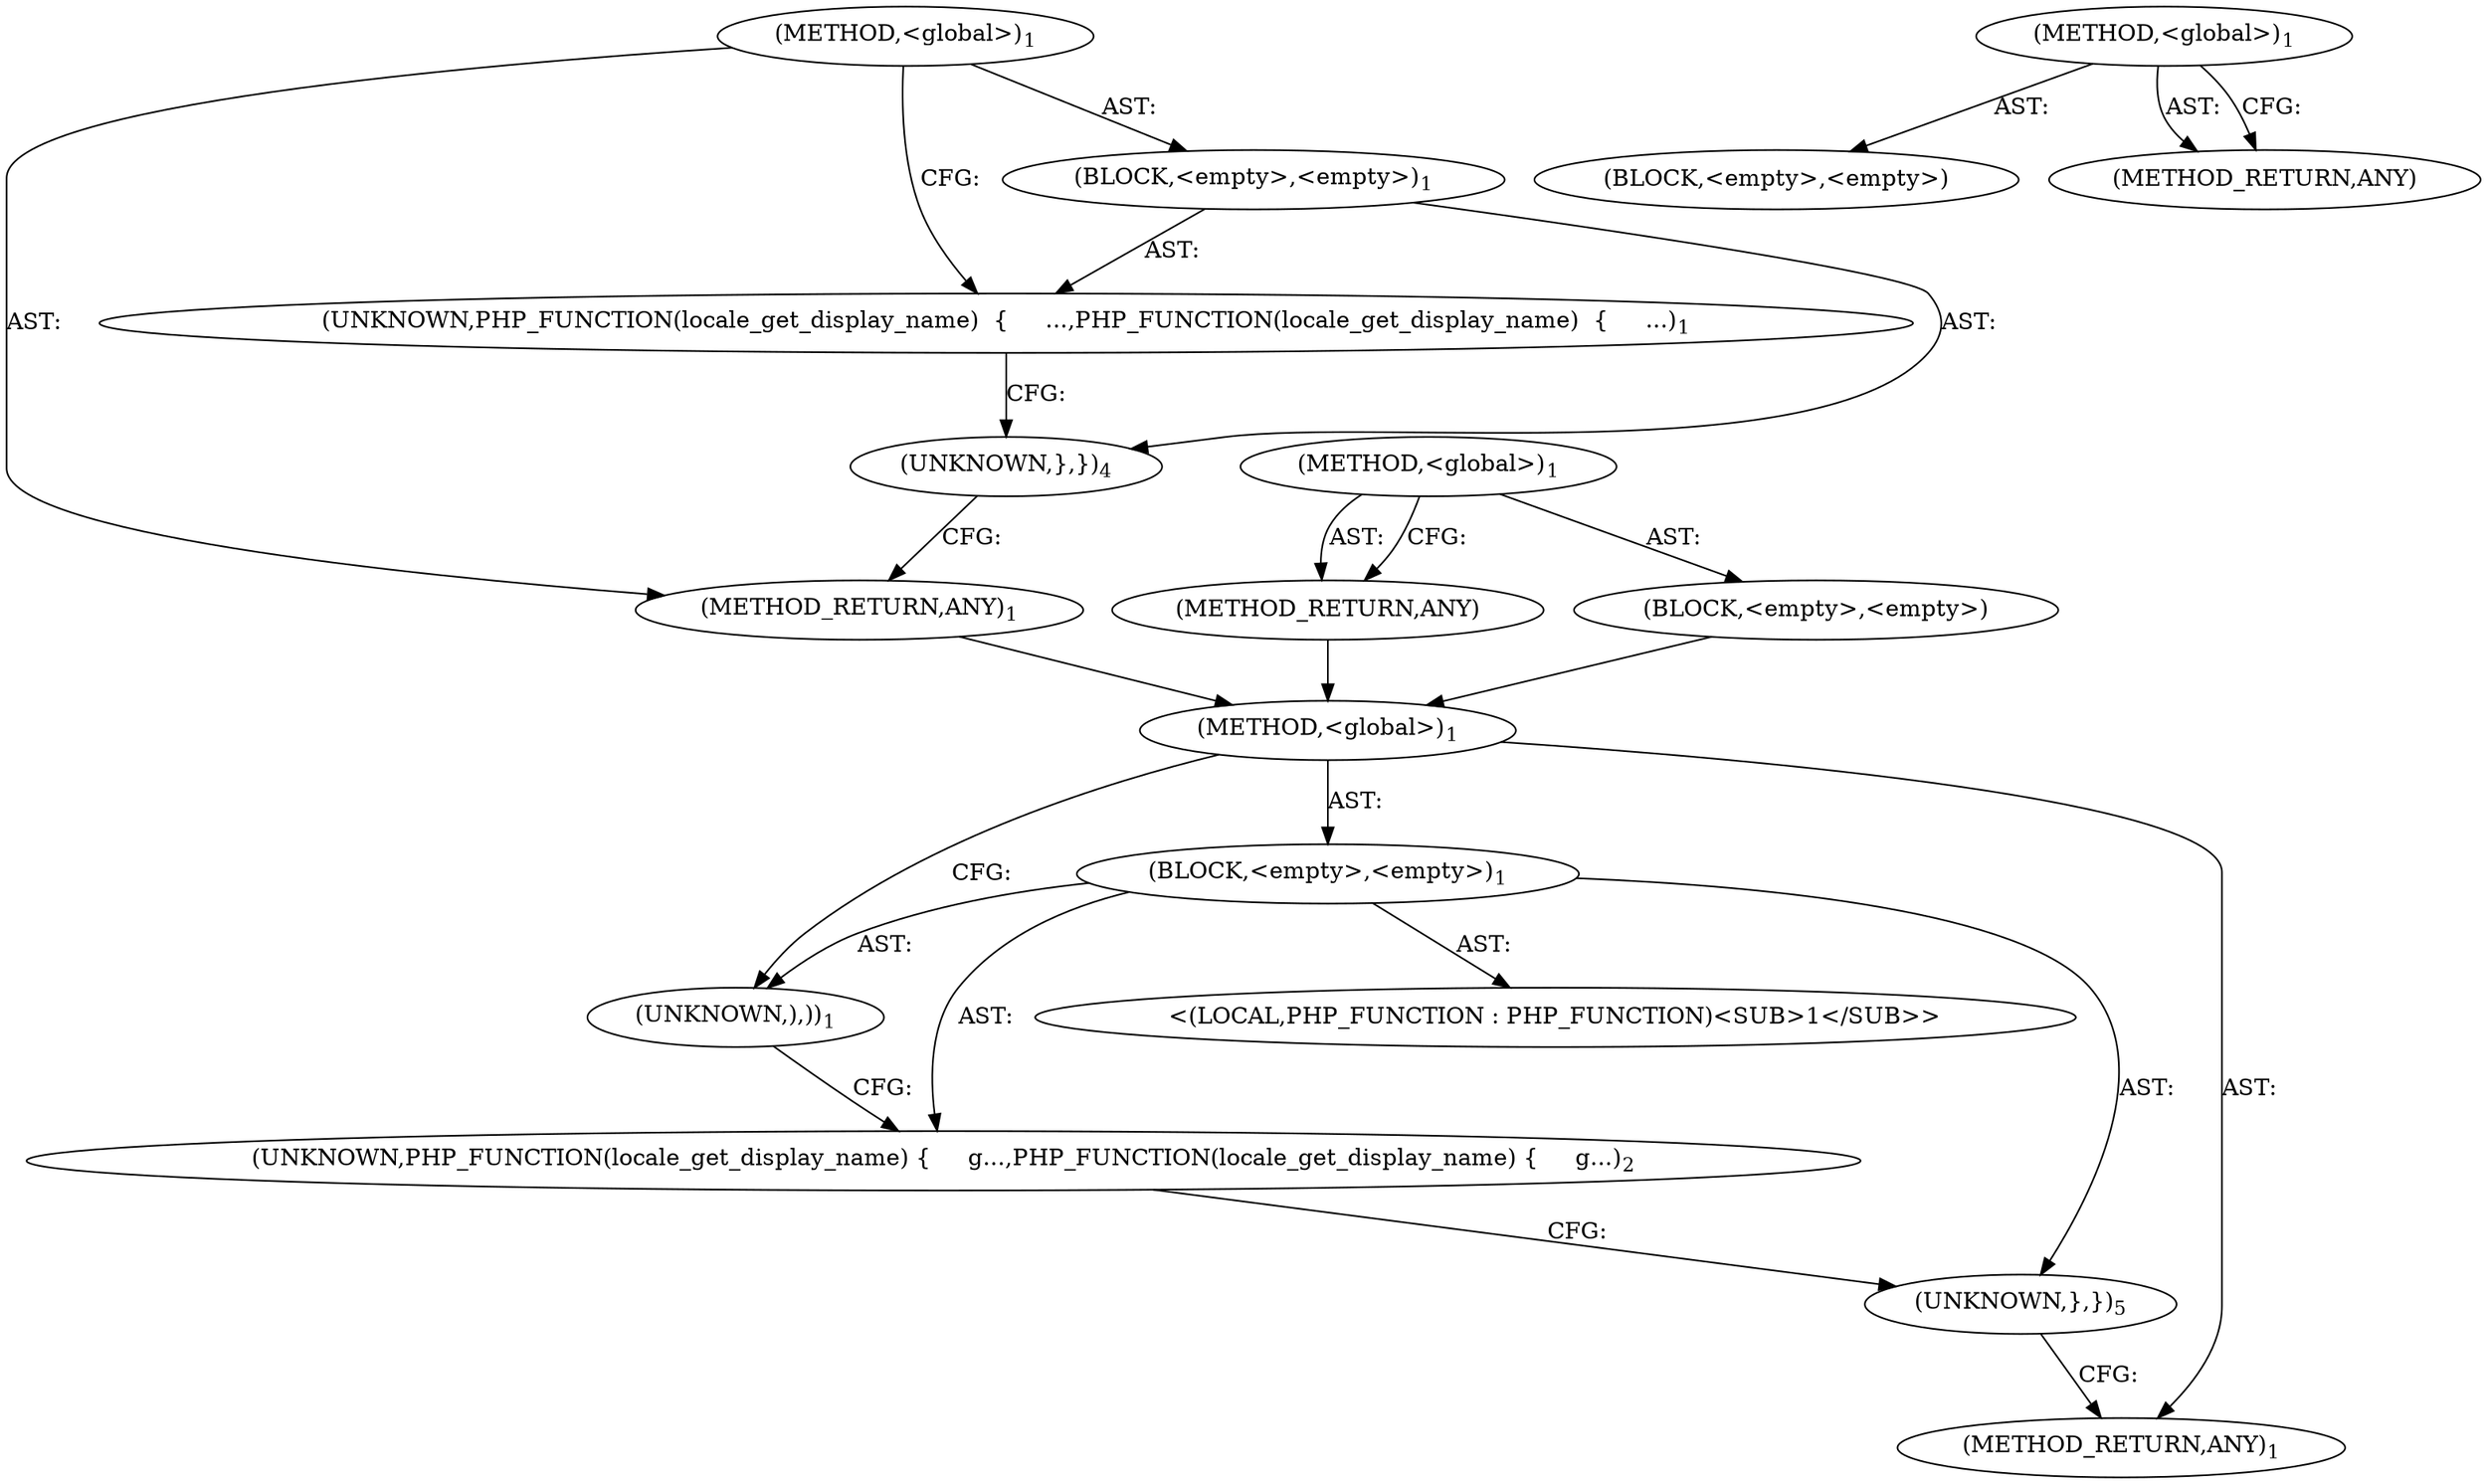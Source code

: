 digraph "&lt;global&gt;" {
vulnerable_6 [label=<(METHOD,&lt;global&gt;)<SUB>1</SUB>>];
vulnerable_7 [label=<(BLOCK,&lt;empty&gt;,&lt;empty&gt;)<SUB>1</SUB>>];
vulnerable_8 [label=<(UNKNOWN,PHP_FUNCTION(locale_get_display_name) 
 {
     ...,PHP_FUNCTION(locale_get_display_name) 
 {
     ...)<SUB>1</SUB>>];
vulnerable_9 [label=<(UNKNOWN,},})<SUB>4</SUB>>];
vulnerable_10 [label=<(METHOD_RETURN,ANY)<SUB>1</SUB>>];
vulnerable_15 [label=<(METHOD,&lt;global&gt;)<SUB>1</SUB>>];
vulnerable_16 [label=<(BLOCK,&lt;empty&gt;,&lt;empty&gt;)>];
vulnerable_17 [label=<(METHOD_RETURN,ANY)>];
fixed_6 [label=<(METHOD,&lt;global&gt;)<SUB>1</SUB>>];
fixed_7 [label=<(BLOCK,&lt;empty&gt;,&lt;empty&gt;)<SUB>1</SUB>>];
fixed_8 [label="<(LOCAL,PHP_FUNCTION : PHP_FUNCTION)<SUB>1</SUB>>"];
fixed_9 [label=<(UNKNOWN,),))<SUB>1</SUB>>];
fixed_10 [label=<(UNKNOWN,PHP_FUNCTION(locale_get_display_name)
 {
     g...,PHP_FUNCTION(locale_get_display_name)
 {
     g...)<SUB>2</SUB>>];
fixed_11 [label=<(UNKNOWN,},})<SUB>5</SUB>>];
fixed_12 [label=<(METHOD_RETURN,ANY)<SUB>1</SUB>>];
fixed_19 [label=<(METHOD,&lt;global&gt;)<SUB>1</SUB>>];
fixed_20 [label=<(BLOCK,&lt;empty&gt;,&lt;empty&gt;)>];
fixed_21 [label=<(METHOD_RETURN,ANY)>];
vulnerable_6 -> vulnerable_7  [key=0, label="AST: "];
vulnerable_6 -> vulnerable_10  [key=0, label="AST: "];
vulnerable_6 -> vulnerable_8  [key=0, label="CFG: "];
vulnerable_7 -> vulnerable_8  [key=0, label="AST: "];
vulnerable_7 -> vulnerable_9  [key=0, label="AST: "];
vulnerable_8 -> vulnerable_9  [key=0, label="CFG: "];
vulnerable_9 -> vulnerable_10  [key=0, label="CFG: "];
vulnerable_10 -> fixed_6  [key=0];
vulnerable_15 -> vulnerable_16  [key=0, label="AST: "];
vulnerable_15 -> vulnerable_17  [key=0, label="AST: "];
vulnerable_15 -> vulnerable_17  [key=1, label="CFG: "];
vulnerable_16 -> fixed_6  [key=0];
vulnerable_17 -> fixed_6  [key=0];
fixed_6 -> fixed_7  [key=0, label="AST: "];
fixed_6 -> fixed_12  [key=0, label="AST: "];
fixed_6 -> fixed_9  [key=0, label="CFG: "];
fixed_7 -> fixed_8  [key=0, label="AST: "];
fixed_7 -> fixed_9  [key=0, label="AST: "];
fixed_7 -> fixed_10  [key=0, label="AST: "];
fixed_7 -> fixed_11  [key=0, label="AST: "];
fixed_9 -> fixed_10  [key=0, label="CFG: "];
fixed_10 -> fixed_11  [key=0, label="CFG: "];
fixed_11 -> fixed_12  [key=0, label="CFG: "];
fixed_19 -> fixed_20  [key=0, label="AST: "];
fixed_19 -> fixed_21  [key=0, label="AST: "];
fixed_19 -> fixed_21  [key=1, label="CFG: "];
}
